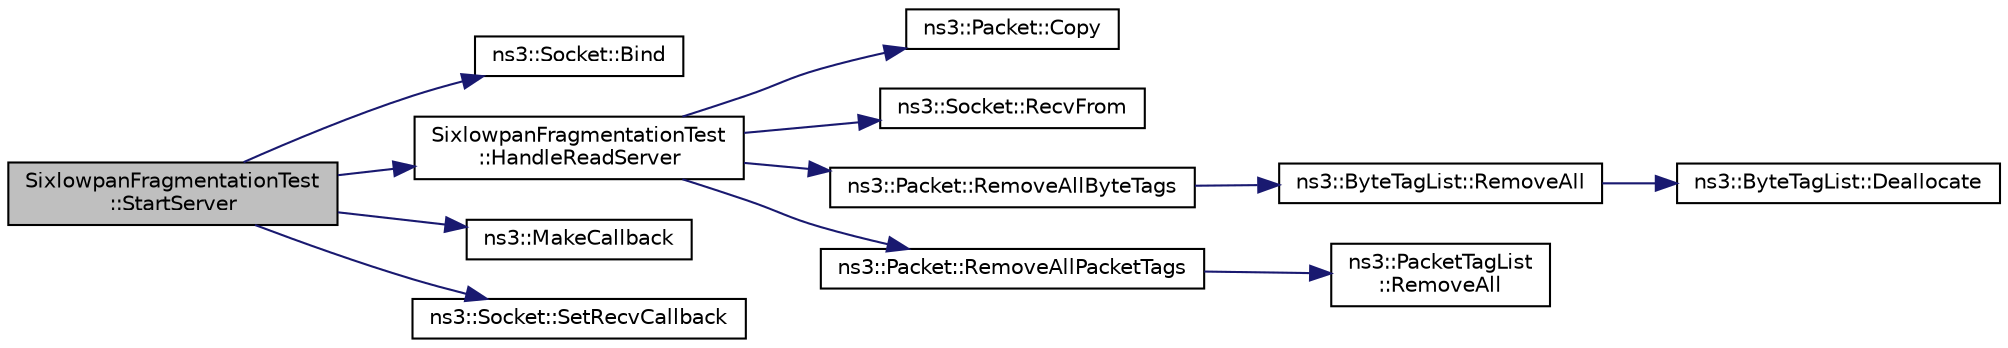 digraph "SixlowpanFragmentationTest::StartServer"
{
 // LATEX_PDF_SIZE
  edge [fontname="Helvetica",fontsize="10",labelfontname="Helvetica",labelfontsize="10"];
  node [fontname="Helvetica",fontsize="10",shape=record];
  rankdir="LR";
  Node1 [label="SixlowpanFragmentationTest\l::StartServer",height=0.2,width=0.4,color="black", fillcolor="grey75", style="filled", fontcolor="black",tooltip="Start the server node."];
  Node1 -> Node2 [color="midnightblue",fontsize="10",style="solid",fontname="Helvetica"];
  Node2 [label="ns3::Socket::Bind",height=0.2,width=0.4,color="black", fillcolor="white", style="filled",URL="$classns3_1_1_socket.html#ada93439a43de2028b5a8fc6621dad482",tooltip="Allocate a local endpoint for this socket."];
  Node1 -> Node3 [color="midnightblue",fontsize="10",style="solid",fontname="Helvetica"];
  Node3 [label="SixlowpanFragmentationTest\l::HandleReadServer",height=0.2,width=0.4,color="black", fillcolor="white", style="filled",URL="$class_sixlowpan_fragmentation_test.html#a8c6d98a798be3bd6eebfda06691a5e9e",tooltip="Handles incoming packets in the server."];
  Node3 -> Node4 [color="midnightblue",fontsize="10",style="solid",fontname="Helvetica"];
  Node4 [label="ns3::Packet::Copy",height=0.2,width=0.4,color="black", fillcolor="white", style="filled",URL="$classns3_1_1_packet.html#afb38be706cfc761bc1c0591f595fc1b7",tooltip="performs a COW copy of the packet."];
  Node3 -> Node5 [color="midnightblue",fontsize="10",style="solid",fontname="Helvetica"];
  Node5 [label="ns3::Socket::RecvFrom",height=0.2,width=0.4,color="black", fillcolor="white", style="filled",URL="$classns3_1_1_socket.html#af22378d7af9a2745a9eada20210da215",tooltip="Read a single packet from the socket and retrieve the sender address."];
  Node3 -> Node6 [color="midnightblue",fontsize="10",style="solid",fontname="Helvetica"];
  Node6 [label="ns3::Packet::RemoveAllByteTags",height=0.2,width=0.4,color="black", fillcolor="white", style="filled",URL="$classns3_1_1_packet.html#a083f54c9db31aeff30551a9e20fcda42",tooltip="Remove all byte tags stored in this packet."];
  Node6 -> Node7 [color="midnightblue",fontsize="10",style="solid",fontname="Helvetica"];
  Node7 [label="ns3::ByteTagList::RemoveAll",height=0.2,width=0.4,color="black", fillcolor="white", style="filled",URL="$classns3_1_1_byte_tag_list.html#a989a5f3c12577fd875e701ea389709cd",tooltip="Removes all of the tags from the ByteTagList."];
  Node7 -> Node8 [color="midnightblue",fontsize="10",style="solid",fontname="Helvetica"];
  Node8 [label="ns3::ByteTagList::Deallocate",height=0.2,width=0.4,color="black", fillcolor="white", style="filled",URL="$classns3_1_1_byte_tag_list.html#aebe6943177a3ce90f7fa16188e67f650",tooltip="Deallocates a ByteTagListData."];
  Node3 -> Node9 [color="midnightblue",fontsize="10",style="solid",fontname="Helvetica"];
  Node9 [label="ns3::Packet::RemoveAllPacketTags",height=0.2,width=0.4,color="black", fillcolor="white", style="filled",URL="$classns3_1_1_packet.html#a6c7bc5d1067c1d7fbd0fd70289182e8b",tooltip="Remove all packet tags."];
  Node9 -> Node10 [color="midnightblue",fontsize="10",style="solid",fontname="Helvetica"];
  Node10 [label="ns3::PacketTagList\l::RemoveAll",height=0.2,width=0.4,color="black", fillcolor="white", style="filled",URL="$classns3_1_1_packet_tag_list.html#a798eb1d77415704e948194564d0eaa4e",tooltip="Remove all tags from this list (up to the first merge)."];
  Node1 -> Node11 [color="midnightblue",fontsize="10",style="solid",fontname="Helvetica"];
  Node11 [label="ns3::MakeCallback",height=0.2,width=0.4,color="black", fillcolor="white", style="filled",URL="$namespacens3.html#af1dde3c04374147fca0cfe3b0766d664",tooltip="Build Callbacks for class method members which take varying numbers of arguments and potentially retu..."];
  Node1 -> Node12 [color="midnightblue",fontsize="10",style="solid",fontname="Helvetica"];
  Node12 [label="ns3::Socket::SetRecvCallback",height=0.2,width=0.4,color="black", fillcolor="white", style="filled",URL="$classns3_1_1_socket.html#a243f7835ef1a85f9270fd3577e3a40da",tooltip="Notify application when new data is available to be read."];
}

